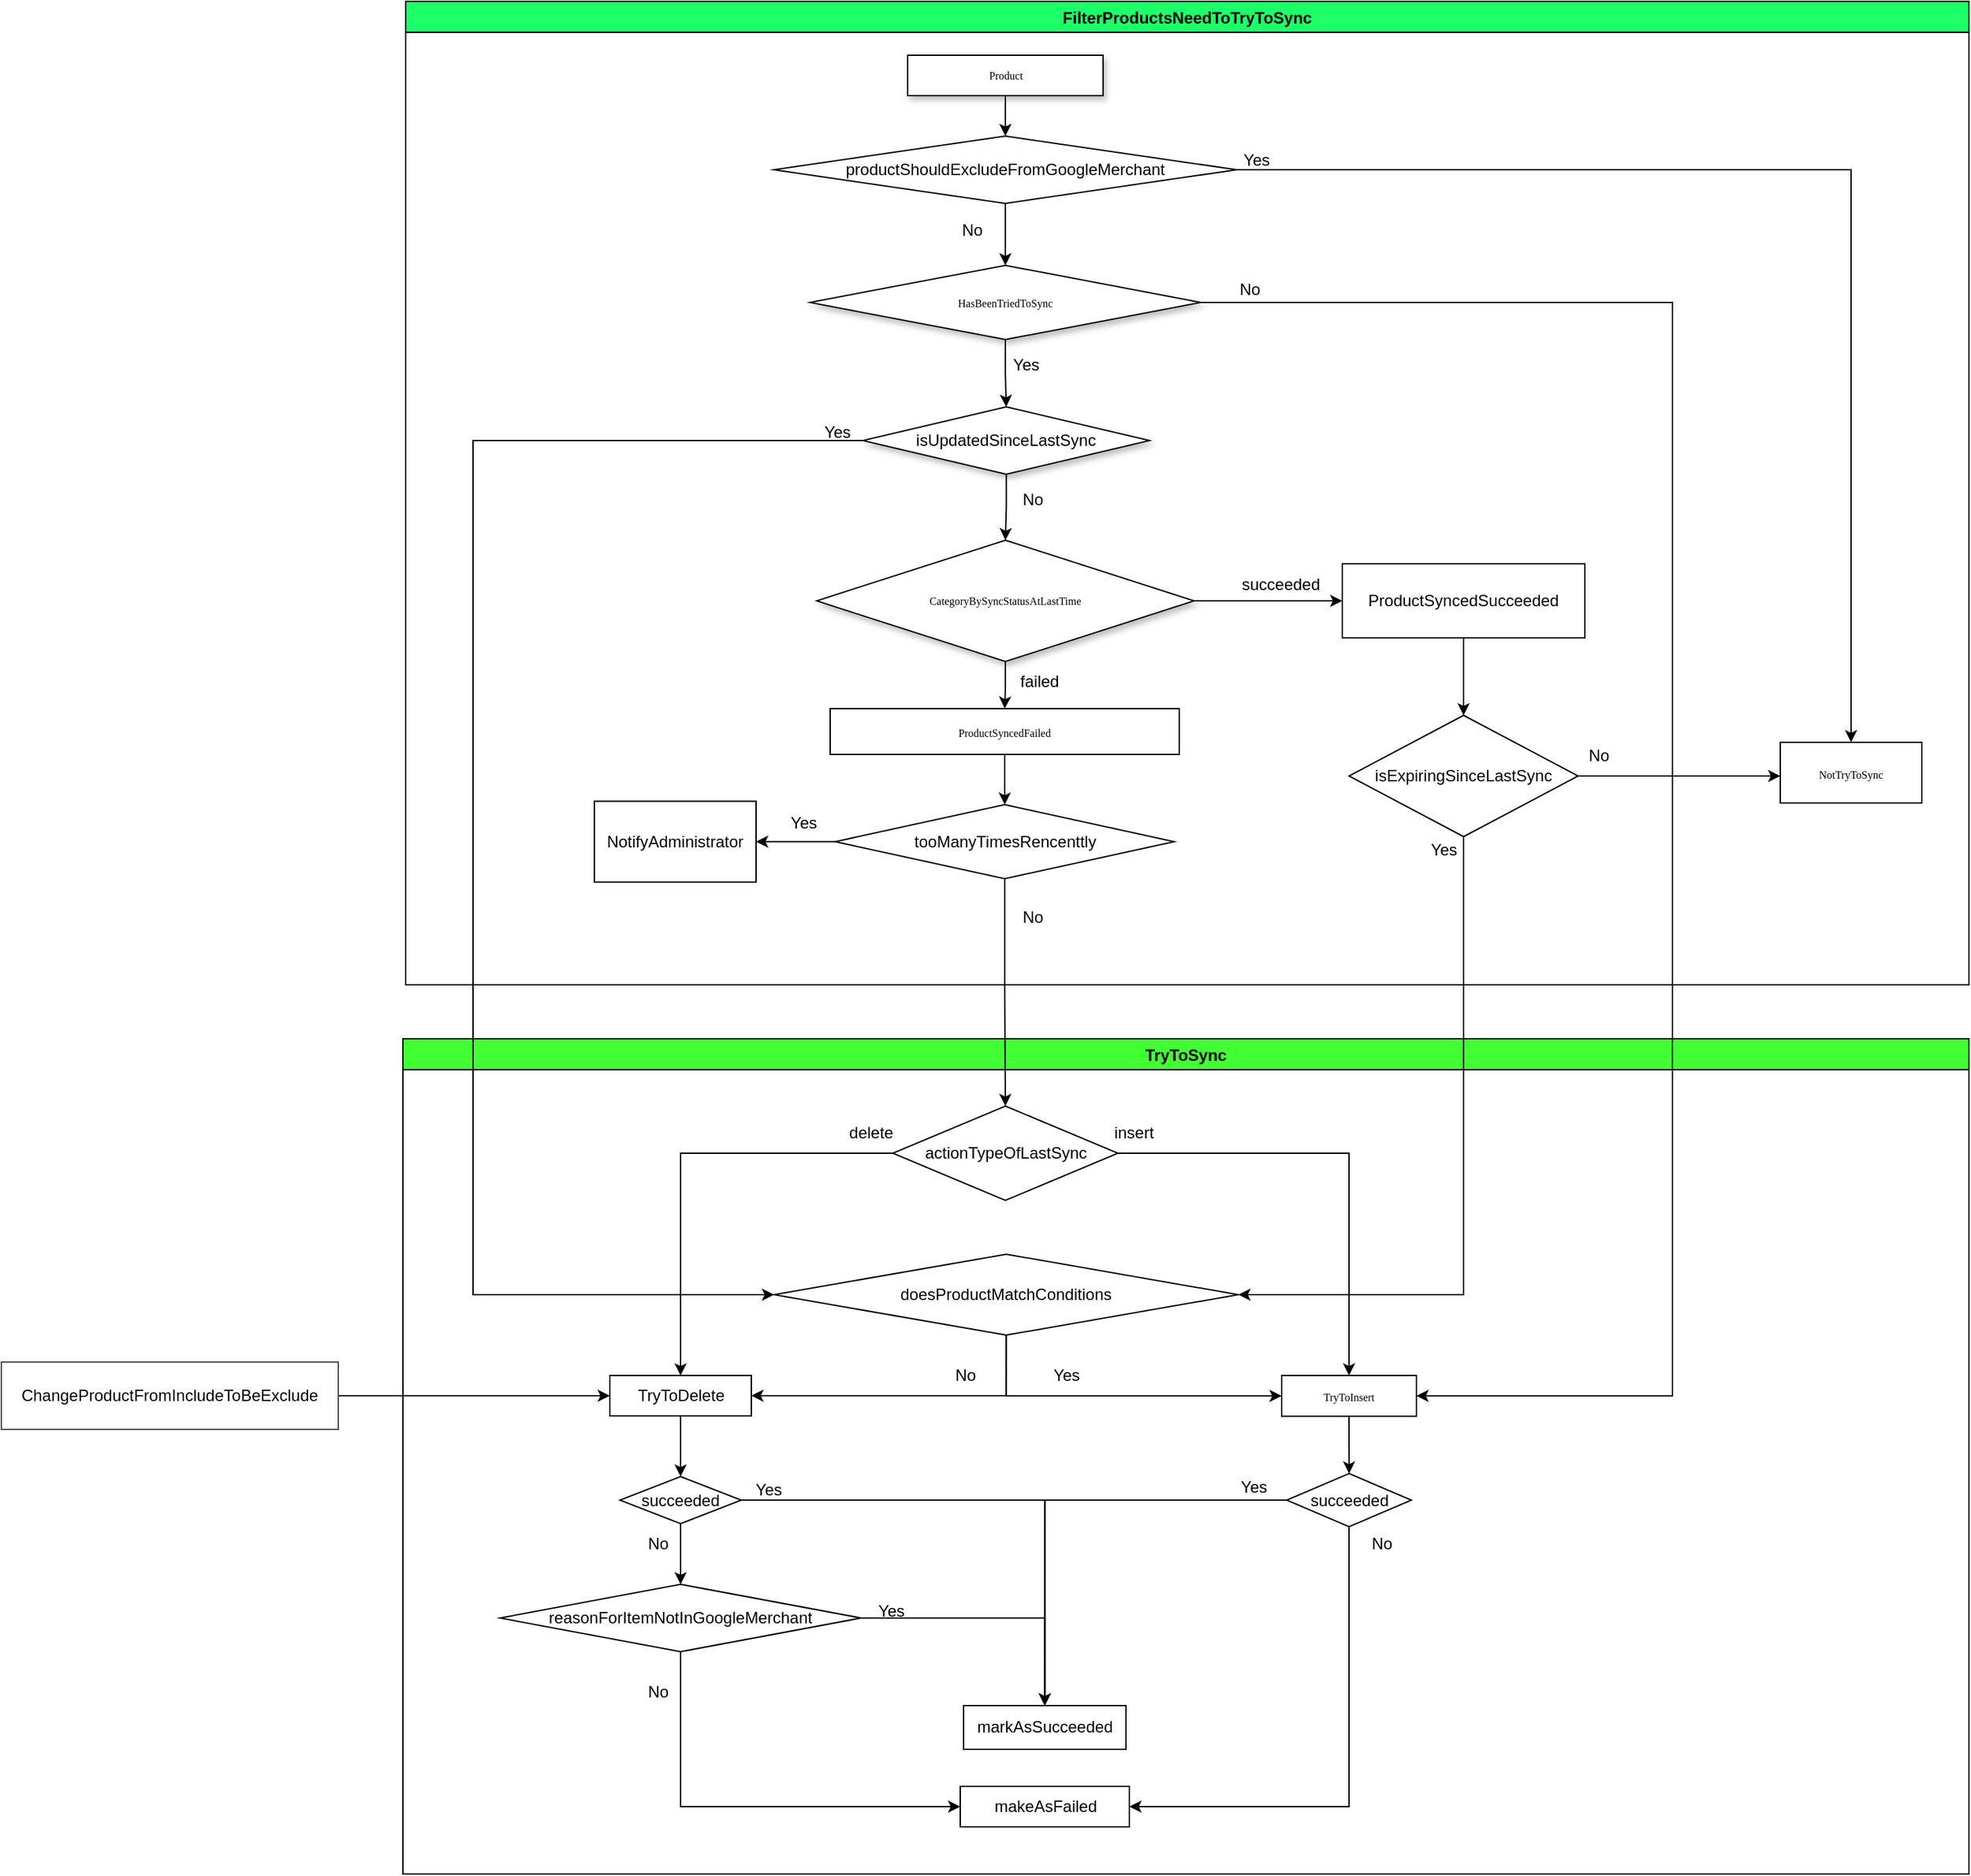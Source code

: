 <mxfile version="15.2.9" type="github">
  <diagram name="Page-1" id="edf60f1a-56cd-e834-aa8a-f176f3a09ee4">
    <mxGraphModel dx="2773" dy="831" grid="1" gridSize="10" guides="1" tooltips="1" connect="1" arrows="1" fold="1" page="1" pageScale="1" pageWidth="1100" pageHeight="850" background="none" math="0" shadow="0">
      <root>
        <mxCell id="0" />
        <mxCell id="1" parent="0" />
        <mxCell id="CbQrUeuHH6SoIER56HUJ-154" value="TryToSync" style="swimlane;shadow=0;fillColor=#41FF33;" vertex="1" parent="1">
          <mxGeometry x="168" y="1000" width="1162" height="620" as="geometry" />
        </mxCell>
        <mxCell id="CbQrUeuHH6SoIER56HUJ-128" value="delete" style="text;html=1;align=center;verticalAlign=middle;resizable=0;points=[];autosize=1;strokeColor=none;fillColor=none;" vertex="1" parent="CbQrUeuHH6SoIER56HUJ-154">
          <mxGeometry x="322" y="60" width="50" height="20" as="geometry" />
        </mxCell>
        <mxCell id="CbQrUeuHH6SoIER56HUJ-129" value="insert" style="text;html=1;align=center;verticalAlign=middle;resizable=0;points=[];autosize=1;strokeColor=none;fillColor=none;" vertex="1" parent="CbQrUeuHH6SoIER56HUJ-154">
          <mxGeometry x="522" y="60" width="40" height="20" as="geometry" />
        </mxCell>
        <mxCell id="CbQrUeuHH6SoIER56HUJ-15" value="doesProductMatchConditions" style="rhombus;whiteSpace=wrap;html=1;rounded=0;" vertex="1" parent="CbQrUeuHH6SoIER56HUJ-154">
          <mxGeometry x="275.38" y="160" width="344.5" height="60" as="geometry" />
        </mxCell>
        <mxCell id="CbQrUeuHH6SoIER56HUJ-142" style="edgeStyle=orthogonalEdgeStyle;rounded=0;orthogonalLoop=1;jettySize=auto;html=1;exitX=0.5;exitY=1;exitDx=0;exitDy=0;entryX=1;entryY=0.5;entryDx=0;entryDy=0;" edge="1" parent="CbQrUeuHH6SoIER56HUJ-154" source="CbQrUeuHH6SoIER56HUJ-15" target="CbQrUeuHH6SoIER56HUJ-34">
          <mxGeometry relative="1" as="geometry" />
        </mxCell>
        <mxCell id="CbQrUeuHH6SoIER56HUJ-50" value="reasonForItemNotInGoogleMerchant" style="rhombus;whiteSpace=wrap;html=1;rounded=0;" vertex="1" parent="CbQrUeuHH6SoIER56HUJ-154">
          <mxGeometry x="72" y="405" width="268" height="50" as="geometry" />
        </mxCell>
        <mxCell id="CbQrUeuHH6SoIER56HUJ-34" value="TryToDelete" style="whiteSpace=wrap;html=1;rounded=0;" vertex="1" parent="CbQrUeuHH6SoIER56HUJ-154">
          <mxGeometry x="153.5" y="250" width="105" height="30" as="geometry" />
        </mxCell>
        <mxCell id="CbQrUeuHH6SoIER56HUJ-81" style="edgeStyle=orthogonalEdgeStyle;rounded=0;orthogonalLoop=1;jettySize=auto;html=1;exitX=0.5;exitY=1;exitDx=0;exitDy=0;entryX=0.5;entryY=0;entryDx=0;entryDy=0;" edge="1" parent="CbQrUeuHH6SoIER56HUJ-154" source="CbQrUeuHH6SoIER56HUJ-43" target="CbQrUeuHH6SoIER56HUJ-50">
          <mxGeometry relative="1" as="geometry" />
        </mxCell>
        <mxCell id="CbQrUeuHH6SoIER56HUJ-43" value="succeeded" style="rhombus;whiteSpace=wrap;html=1;rounded=0;" vertex="1" parent="CbQrUeuHH6SoIER56HUJ-154">
          <mxGeometry x="161.0" y="325" width="90" height="35" as="geometry" />
        </mxCell>
        <mxCell id="CbQrUeuHH6SoIER56HUJ-82" style="edgeStyle=orthogonalEdgeStyle;rounded=0;orthogonalLoop=1;jettySize=auto;html=1;exitX=0.5;exitY=1;exitDx=0;exitDy=0;entryX=0.5;entryY=0;entryDx=0;entryDy=0;" edge="1" parent="CbQrUeuHH6SoIER56HUJ-154" source="CbQrUeuHH6SoIER56HUJ-34" target="CbQrUeuHH6SoIER56HUJ-43">
          <mxGeometry relative="1" as="geometry" />
        </mxCell>
        <mxCell id="CbQrUeuHH6SoIER56HUJ-146" style="edgeStyle=orthogonalEdgeStyle;rounded=0;orthogonalLoop=1;jettySize=auto;html=1;exitX=1;exitY=0.5;exitDx=0;exitDy=0;entryX=0.5;entryY=0;entryDx=0;entryDy=0;" edge="1" parent="CbQrUeuHH6SoIER56HUJ-154" source="CbQrUeuHH6SoIER56HUJ-50" target="CbQrUeuHH6SoIER56HUJ-77">
          <mxGeometry relative="1" as="geometry" />
        </mxCell>
        <mxCell id="CbQrUeuHH6SoIER56HUJ-151" style="edgeStyle=orthogonalEdgeStyle;rounded=0;orthogonalLoop=1;jettySize=auto;html=1;exitX=0.5;exitY=1;exitDx=0;exitDy=0;entryX=0;entryY=0.5;entryDx=0;entryDy=0;" edge="1" parent="CbQrUeuHH6SoIER56HUJ-154" source="CbQrUeuHH6SoIER56HUJ-50" target="CbQrUeuHH6SoIER56HUJ-56">
          <mxGeometry relative="1" as="geometry" />
        </mxCell>
        <mxCell id="CbQrUeuHH6SoIER56HUJ-56" value="makeAsFailed" style="rounded=0;whiteSpace=wrap;html=1;" vertex="1" parent="CbQrUeuHH6SoIER56HUJ-154">
          <mxGeometry x="413.5" y="555" width="125.5" height="30" as="geometry" />
        </mxCell>
        <mxCell id="CbQrUeuHH6SoIER56HUJ-77" value="markAsSucceeded" style="whiteSpace=wrap;html=1;rounded=0;" vertex="1" parent="CbQrUeuHH6SoIER56HUJ-154">
          <mxGeometry x="416" y="495" width="120.5" height="32.5" as="geometry" />
        </mxCell>
        <mxCell id="CbQrUeuHH6SoIER56HUJ-148" style="edgeStyle=orthogonalEdgeStyle;rounded=0;orthogonalLoop=1;jettySize=auto;html=1;exitX=1;exitY=0.5;exitDx=0;exitDy=0;entryX=0.5;entryY=0;entryDx=0;entryDy=0;" edge="1" parent="CbQrUeuHH6SoIER56HUJ-154" source="CbQrUeuHH6SoIER56HUJ-43" target="CbQrUeuHH6SoIER56HUJ-77">
          <mxGeometry relative="1" as="geometry" />
        </mxCell>
        <mxCell id="CbQrUeuHH6SoIER56HUJ-147" value="Yes" style="text;html=1;align=center;verticalAlign=middle;resizable=0;points=[];autosize=1;strokeColor=none;fillColor=none;" vertex="1" parent="CbQrUeuHH6SoIER56HUJ-154">
          <mxGeometry x="342.25" y="415" width="40" height="20" as="geometry" />
        </mxCell>
        <mxCell id="CbQrUeuHH6SoIER56HUJ-149" value="Yes" style="text;html=1;align=center;verticalAlign=middle;resizable=0;points=[];autosize=1;strokeColor=none;fillColor=none;" vertex="1" parent="CbQrUeuHH6SoIER56HUJ-154">
          <mxGeometry x="251" y="325" width="40" height="20" as="geometry" />
        </mxCell>
        <mxCell id="CbQrUeuHH6SoIER56HUJ-152" value="No" style="text;html=1;align=center;verticalAlign=middle;resizable=0;points=[];autosize=1;strokeColor=none;fillColor=none;" vertex="1" parent="CbQrUeuHH6SoIER56HUJ-154">
          <mxGeometry x="173.5" y="475" width="30" height="20" as="geometry" />
        </mxCell>
        <mxCell id="CbQrUeuHH6SoIER56HUJ-153" value="No" style="text;html=1;align=center;verticalAlign=middle;resizable=0;points=[];autosize=1;strokeColor=none;fillColor=none;" vertex="1" parent="CbQrUeuHH6SoIER56HUJ-154">
          <mxGeometry x="173.5" y="365" width="30" height="20" as="geometry" />
        </mxCell>
        <mxCell id="CbQrUeuHH6SoIER56HUJ-155" style="edgeStyle=orthogonalEdgeStyle;rounded=0;orthogonalLoop=1;jettySize=auto;html=1;exitX=0;exitY=0.5;exitDx=0;exitDy=0;entryX=0.5;entryY=0;entryDx=0;entryDy=0;" edge="1" parent="CbQrUeuHH6SoIER56HUJ-154" source="CbQrUeuHH6SoIER56HUJ-144" target="CbQrUeuHH6SoIER56HUJ-77">
          <mxGeometry relative="1" as="geometry" />
        </mxCell>
        <mxCell id="CbQrUeuHH6SoIER56HUJ-157" style="edgeStyle=orthogonalEdgeStyle;rounded=0;orthogonalLoop=1;jettySize=auto;html=1;exitX=0.5;exitY=1;exitDx=0;exitDy=0;entryX=1;entryY=0.5;entryDx=0;entryDy=0;" edge="1" parent="CbQrUeuHH6SoIER56HUJ-154" source="CbQrUeuHH6SoIER56HUJ-144" target="CbQrUeuHH6SoIER56HUJ-56">
          <mxGeometry relative="1" as="geometry" />
        </mxCell>
        <mxCell id="CbQrUeuHH6SoIER56HUJ-144" value="succeeded" style="rhombus;whiteSpace=wrap;html=1;rounded=0;" vertex="1" parent="CbQrUeuHH6SoIER56HUJ-154">
          <mxGeometry x="655.75" y="322.75" width="92.5" height="39.5" as="geometry" />
        </mxCell>
        <mxCell id="CbQrUeuHH6SoIER56HUJ-156" value="Yes" style="text;html=1;align=center;verticalAlign=middle;resizable=0;points=[];autosize=1;strokeColor=none;fillColor=none;" vertex="1" parent="CbQrUeuHH6SoIER56HUJ-154">
          <mxGeometry x="610.5" y="322.75" width="40" height="20" as="geometry" />
        </mxCell>
        <mxCell id="CbQrUeuHH6SoIER56HUJ-158" value="No" style="text;html=1;align=center;verticalAlign=middle;resizable=0;points=[];autosize=1;strokeColor=none;fillColor=none;" vertex="1" parent="CbQrUeuHH6SoIER56HUJ-154">
          <mxGeometry x="710.5" y="365" width="30" height="20" as="geometry" />
        </mxCell>
        <mxCell id="CbQrUeuHH6SoIER56HUJ-145" value="" style="edgeStyle=orthogonalEdgeStyle;rounded=0;orthogonalLoop=1;jettySize=auto;html=1;" edge="1" parent="CbQrUeuHH6SoIER56HUJ-154" source="CbQrUeuHH6SoIER56HUJ-93" target="CbQrUeuHH6SoIER56HUJ-144">
          <mxGeometry relative="1" as="geometry" />
        </mxCell>
        <mxCell id="CbQrUeuHH6SoIER56HUJ-93" value="&lt;span style=&quot;font-family: &amp;#34;verdana&amp;#34; ; font-size: 8px&quot;&gt;TryToInsert&lt;/span&gt;" style="rounded=0;whiteSpace=wrap;html=1;" vertex="1" parent="CbQrUeuHH6SoIER56HUJ-154">
          <mxGeometry x="652" y="250" width="100" height="30.25" as="geometry" />
        </mxCell>
        <mxCell id="CbQrUeuHH6SoIER56HUJ-143" style="edgeStyle=orthogonalEdgeStyle;rounded=0;orthogonalLoop=1;jettySize=auto;html=1;exitX=0.5;exitY=1;exitDx=0;exitDy=0;entryX=0;entryY=0.5;entryDx=0;entryDy=0;" edge="1" parent="CbQrUeuHH6SoIER56HUJ-154" source="CbQrUeuHH6SoIER56HUJ-15" target="CbQrUeuHH6SoIER56HUJ-93">
          <mxGeometry relative="1" as="geometry">
            <mxPoint x="425.25" y="230" as="sourcePoint" />
            <mxPoint x="307.5" y="400" as="targetPoint" />
          </mxGeometry>
        </mxCell>
        <mxCell id="CbQrUeuHH6SoIER56HUJ-159" value="No" style="text;html=1;align=center;verticalAlign=middle;resizable=0;points=[];autosize=1;strokeColor=none;fillColor=none;" vertex="1" parent="CbQrUeuHH6SoIER56HUJ-154">
          <mxGeometry x="402" y="240" width="30" height="20" as="geometry" />
        </mxCell>
        <mxCell id="CbQrUeuHH6SoIER56HUJ-160" value="Yes" style="text;html=1;align=center;verticalAlign=middle;resizable=0;points=[];autosize=1;strokeColor=none;fillColor=none;" vertex="1" parent="CbQrUeuHH6SoIER56HUJ-154">
          <mxGeometry x="472" y="240" width="40" height="20" as="geometry" />
        </mxCell>
        <mxCell id="EK-wam1igdU6rYTjhElC-139" style="edgeStyle=orthogonalEdgeStyle;rounded=0;orthogonalLoop=1;jettySize=auto;html=1;exitX=0.5;exitY=1;exitDx=0;exitDy=0;entryX=0.5;entryY=0;entryDx=0;entryDy=0;" parent="1" source="7Pt-dEw9oAocELptS7nf-5" target="EK-wam1igdU6rYTjhElC-64" edge="1">
          <mxGeometry relative="1" as="geometry" />
        </mxCell>
        <mxCell id="CbQrUeuHH6SoIER56HUJ-123" value="" style="edgeStyle=orthogonalEdgeStyle;rounded=0;orthogonalLoop=1;jettySize=auto;html=1;entryX=1;entryY=0.5;entryDx=0;entryDy=0;" edge="1" parent="1" source="7Pt-dEw9oAocELptS7nf-5" target="CbQrUeuHH6SoIER56HUJ-93">
          <mxGeometry relative="1" as="geometry">
            <mxPoint x="925" y="453.5" as="targetPoint" />
            <Array as="points">
              <mxPoint x="1110" y="454" />
              <mxPoint x="1110" y="1265" />
            </Array>
          </mxGeometry>
        </mxCell>
        <mxCell id="7Pt-dEw9oAocELptS7nf-5" value="&lt;span&gt;HasBeenTriedToSync&lt;/span&gt;" style="rhombus;whiteSpace=wrap;html=1;rounded=0;shadow=1;labelBackgroundColor=none;strokeWidth=1;fontFamily=Verdana;fontSize=8;align=center;" parent="1" vertex="1">
          <mxGeometry x="470" y="426" width="290" height="55" as="geometry" />
        </mxCell>
        <mxCell id="7Pt-dEw9oAocELptS7nf-24" value="" style="edgeStyle=orthogonalEdgeStyle;rounded=0;orthogonalLoop=1;jettySize=auto;html=1;" parent="1" edge="1">
          <mxGeometry relative="1" as="geometry">
            <mxPoint x="1370" y="690" as="targetPoint" />
          </mxGeometry>
        </mxCell>
        <mxCell id="EK-wam1igdU6rYTjhElC-19" value="No" style="text;html=1;align=center;verticalAlign=middle;resizable=0;points=[];autosize=1;strokeColor=none;fillColor=none;" parent="1" vertex="1">
          <mxGeometry x="781" y="433.5" width="30" height="20" as="geometry" />
        </mxCell>
        <mxCell id="EK-wam1igdU6rYTjhElC-20" value="Yes" style="text;html=1;align=center;verticalAlign=middle;resizable=0;points=[];autosize=1;strokeColor=none;fillColor=none;" parent="1" vertex="1">
          <mxGeometry x="610" y="490" width="40" height="20" as="geometry" />
        </mxCell>
        <mxCell id="EK-wam1igdU6rYTjhElC-71" value="" style="edgeStyle=orthogonalEdgeStyle;rounded=0;orthogonalLoop=1;jettySize=auto;html=1;entryX=0.5;entryY=0;entryDx=0;entryDy=0;" parent="1" source="EK-wam1igdU6rYTjhElC-64" target="EK-wam1igdU6rYTjhElC-99" edge="1">
          <mxGeometry relative="1" as="geometry">
            <mxPoint x="615.6" y="631" as="targetPoint" />
          </mxGeometry>
        </mxCell>
        <mxCell id="CbQrUeuHH6SoIER56HUJ-135" style="edgeStyle=orthogonalEdgeStyle;rounded=0;orthogonalLoop=1;jettySize=auto;html=1;exitX=0;exitY=0.5;exitDx=0;exitDy=0;entryX=0;entryY=0.5;entryDx=0;entryDy=0;" edge="1" parent="1" source="EK-wam1igdU6rYTjhElC-64" target="CbQrUeuHH6SoIER56HUJ-15">
          <mxGeometry relative="1" as="geometry">
            <Array as="points">
              <mxPoint x="220" y="556" />
              <mxPoint x="220" y="1190" />
            </Array>
          </mxGeometry>
        </mxCell>
        <mxCell id="EK-wam1igdU6rYTjhElC-64" value="&lt;span style=&quot;font-family: &amp;#34;helvetica&amp;#34; ; font-size: 12px&quot;&gt;isUpdatedSinceLastSync&lt;/span&gt;" style="rhombus;whiteSpace=wrap;html=1;rounded=0;shadow=1;fontFamily=Verdana;fontSize=8;strokeWidth=1;" parent="1" vertex="1">
          <mxGeometry x="509.25" y="531" width="212.75" height="50" as="geometry" />
        </mxCell>
        <mxCell id="EK-wam1igdU6rYTjhElC-91" style="edgeStyle=orthogonalEdgeStyle;rounded=0;orthogonalLoop=1;jettySize=auto;html=1;exitX=1;exitY=0.5;exitDx=0;exitDy=0;entryX=0;entryY=0.5;entryDx=0;entryDy=0;" parent="1" source="EK-wam1igdU6rYTjhElC-99" target="EK-wam1igdU6rYTjhElC-74" edge="1">
          <mxGeometry relative="1" as="geometry" />
        </mxCell>
        <mxCell id="EK-wam1igdU6rYTjhElC-100" value="" style="edgeStyle=orthogonalEdgeStyle;rounded=0;orthogonalLoop=1;jettySize=auto;html=1;" parent="1" target="EK-wam1igdU6rYTjhElC-99" edge="1">
          <mxGeometry relative="1" as="geometry">
            <mxPoint x="615.6" y="630" as="sourcePoint" />
          </mxGeometry>
        </mxCell>
        <mxCell id="EK-wam1igdU6rYTjhElC-109" value="" style="edgeStyle=orthogonalEdgeStyle;rounded=0;orthogonalLoop=1;jettySize=auto;html=1;" parent="1" source="EK-wam1igdU6rYTjhElC-75" target="EK-wam1igdU6rYTjhElC-108" edge="1">
          <mxGeometry relative="1" as="geometry" />
        </mxCell>
        <mxCell id="EK-wam1igdU6rYTjhElC-75" value="&lt;span style=&quot;font-family: &amp;#34;verdana&amp;#34; ; font-size: 8px&quot;&gt;ProductSyncedFailed&lt;/span&gt;" style="rounded=0;whiteSpace=wrap;html=1;" parent="1" vertex="1">
          <mxGeometry x="485" y="755" width="259" height="34" as="geometry" />
        </mxCell>
        <mxCell id="EK-wam1igdU6rYTjhElC-102" style="edgeStyle=orthogonalEdgeStyle;rounded=0;orthogonalLoop=1;jettySize=auto;html=1;exitX=0.5;exitY=1;exitDx=0;exitDy=0;" parent="1" source="EK-wam1igdU6rYTjhElC-99" target="EK-wam1igdU6rYTjhElC-75" edge="1">
          <mxGeometry relative="1" as="geometry" />
        </mxCell>
        <mxCell id="EK-wam1igdU6rYTjhElC-99" value="CategoryBySyncStatusAtLastTime" style="rhombus;whiteSpace=wrap;html=1;rounded=0;shadow=1;fontFamily=Verdana;fontSize=8;strokeWidth=1;" parent="1" vertex="1">
          <mxGeometry x="475" y="630" width="280" height="90" as="geometry" />
        </mxCell>
        <mxCell id="EK-wam1igdU6rYTjhElC-101" value="succeeded" style="text;html=1;align=center;verticalAlign=middle;resizable=0;points=[];autosize=1;strokeColor=none;fillColor=none;" parent="1" vertex="1">
          <mxGeometry x="784" y="653.25" width="70" height="20" as="geometry" />
        </mxCell>
        <mxCell id="EK-wam1igdU6rYTjhElC-103" value="failed" style="text;html=1;align=center;verticalAlign=middle;resizable=0;points=[];autosize=1;strokeColor=none;fillColor=none;" parent="1" vertex="1">
          <mxGeometry x="620" y="725" width="40" height="20" as="geometry" />
        </mxCell>
        <mxCell id="EK-wam1igdU6rYTjhElC-133" style="edgeStyle=orthogonalEdgeStyle;rounded=0;orthogonalLoop=1;jettySize=auto;html=1;exitX=0;exitY=0.5;exitDx=0;exitDy=0;entryX=1;entryY=0.5;entryDx=0;entryDy=0;" parent="1" source="EK-wam1igdU6rYTjhElC-108" target="EK-wam1igdU6rYTjhElC-116" edge="1">
          <mxGeometry relative="1" as="geometry" />
        </mxCell>
        <mxCell id="CbQrUeuHH6SoIER56HUJ-98" value="" style="edgeStyle=orthogonalEdgeStyle;rounded=0;orthogonalLoop=1;jettySize=auto;html=1;" edge="1" parent="1" source="EK-wam1igdU6rYTjhElC-108" target="CbQrUeuHH6SoIER56HUJ-97">
          <mxGeometry relative="1" as="geometry" />
        </mxCell>
        <mxCell id="EK-wam1igdU6rYTjhElC-108" value="tooManyTimesRencenttly" style="rhombus;whiteSpace=wrap;html=1;rounded=0;" parent="1" vertex="1">
          <mxGeometry x="488.75" y="826.25" width="251.5" height="55" as="geometry" />
        </mxCell>
        <mxCell id="EK-wam1igdU6rYTjhElC-116" value="NotifyAdministrator" style="rounded=0;whiteSpace=wrap;html=1;" parent="1" vertex="1">
          <mxGeometry x="310" y="823.75" width="120" height="60" as="geometry" />
        </mxCell>
        <mxCell id="EK-wam1igdU6rYTjhElC-122" value="No" style="text;html=1;align=center;verticalAlign=middle;resizable=0;points=[];autosize=1;strokeColor=none;fillColor=none;" parent="1" vertex="1">
          <mxGeometry x="620" y="900" width="30" height="20" as="geometry" />
        </mxCell>
        <mxCell id="EK-wam1igdU6rYTjhElC-123" value="Yes" style="text;html=1;align=center;verticalAlign=middle;resizable=0;points=[];autosize=1;strokeColor=none;fillColor=none;" parent="1" vertex="1">
          <mxGeometry x="445" y="830" width="40" height="20" as="geometry" />
        </mxCell>
        <mxCell id="EK-wam1igdU6rYTjhElC-140" value="No" style="text;html=1;align=center;verticalAlign=middle;resizable=0;points=[];autosize=1;strokeColor=none;fillColor=none;" parent="1" vertex="1">
          <mxGeometry x="620" y="590" width="30" height="20" as="geometry" />
        </mxCell>
        <mxCell id="CbQrUeuHH6SoIER56HUJ-7" value="FilterProductsNeedToTryToSync" style="swimlane;fillColor=#1CFF68;" vertex="1" parent="1">
          <mxGeometry x="170" y="230" width="1160" height="730" as="geometry" />
        </mxCell>
        <mxCell id="CbQrUeuHH6SoIER56HUJ-134" style="edgeStyle=orthogonalEdgeStyle;rounded=0;orthogonalLoop=1;jettySize=auto;html=1;exitX=1;exitY=0.5;exitDx=0;exitDy=0;entryX=0.5;entryY=0;entryDx=0;entryDy=0;" edge="1" parent="CbQrUeuHH6SoIER56HUJ-7" source="CbQrUeuHH6SoIER56HUJ-58" target="EK-wam1igdU6rYTjhElC-120">
          <mxGeometry relative="1" as="geometry" />
        </mxCell>
        <mxCell id="CbQrUeuHH6SoIER56HUJ-58" value="productShouldExcludeFromGoogleMerchant" style="rhombus;whiteSpace=wrap;html=1;rounded=0;" vertex="1" parent="CbQrUeuHH6SoIER56HUJ-7">
          <mxGeometry x="273.22" y="100" width="343.56" height="50" as="geometry" />
        </mxCell>
        <mxCell id="CbQrUeuHH6SoIER56HUJ-70" style="edgeStyle=orthogonalEdgeStyle;rounded=0;orthogonalLoop=1;jettySize=auto;html=1;exitX=0.5;exitY=1;exitDx=0;exitDy=0;" edge="1" parent="CbQrUeuHH6SoIER56HUJ-7" source="7Pt-dEw9oAocELptS7nf-1" target="CbQrUeuHH6SoIER56HUJ-58">
          <mxGeometry relative="1" as="geometry" />
        </mxCell>
        <mxCell id="7Pt-dEw9oAocELptS7nf-1" value="Product" style="whiteSpace=wrap;html=1;rounded=0;shadow=1;labelBackgroundColor=none;strokeWidth=1;fontFamily=Verdana;fontSize=8;align=center;" parent="CbQrUeuHH6SoIER56HUJ-7" vertex="1">
          <mxGeometry x="372.5" y="40" width="145" height="30" as="geometry" />
        </mxCell>
        <mxCell id="EK-wam1igdU6rYTjhElC-120" value="&#xa;&#xa;&lt;span style=&quot;color: rgb(0, 0, 0); font-family: verdana; font-size: 8px; font-style: normal; font-weight: 400; letter-spacing: normal; text-align: center; text-indent: 0px; text-transform: none; word-spacing: 0px; background-color: rgb(248, 249, 250); display: inline; float: none;&quot;&gt;NotTryToSync&lt;/span&gt;&#xa;&#xa;" style="rounded=0;whiteSpace=wrap;html=1;" parent="CbQrUeuHH6SoIER56HUJ-7" vertex="1">
          <mxGeometry x="1020" y="550" width="105" height="45" as="geometry" />
        </mxCell>
        <mxCell id="CbQrUeuHH6SoIER56HUJ-68" value="Yes" style="text;html=1;align=center;verticalAlign=middle;resizable=0;points=[];autosize=1;strokeColor=none;fillColor=none;" vertex="1" parent="CbQrUeuHH6SoIER56HUJ-7">
          <mxGeometry x="750" y="620" width="40" height="20" as="geometry" />
        </mxCell>
        <mxCell id="CbQrUeuHH6SoIER56HUJ-66" value="No" style="text;html=1;align=center;verticalAlign=middle;resizable=0;points=[];autosize=1;strokeColor=none;fillColor=none;" vertex="1" parent="CbQrUeuHH6SoIER56HUJ-7">
          <mxGeometry x="870" y="550" width="30" height="20" as="geometry" />
        </mxCell>
        <mxCell id="EK-wam1igdU6rYTjhElC-80" value="isExpiringSinceLastSync" style="rhombus;whiteSpace=wrap;html=1;" parent="CbQrUeuHH6SoIER56HUJ-7" vertex="1">
          <mxGeometry x="700" y="530" width="170" height="90" as="geometry" />
        </mxCell>
        <mxCell id="EK-wam1igdU6rYTjhElC-121" style="edgeStyle=orthogonalEdgeStyle;rounded=0;orthogonalLoop=1;jettySize=auto;html=1;exitX=1;exitY=0.5;exitDx=0;exitDy=0;" parent="CbQrUeuHH6SoIER56HUJ-7" source="EK-wam1igdU6rYTjhElC-80" target="EK-wam1igdU6rYTjhElC-120" edge="1">
          <mxGeometry relative="1" as="geometry">
            <mxPoint x="860" y="610" as="sourcePoint" />
            <Array as="points">
              <mxPoint x="1120" y="575" />
              <mxPoint x="1120" y="575" />
            </Array>
          </mxGeometry>
        </mxCell>
        <mxCell id="EK-wam1igdU6rYTjhElC-74" value="ProductSyncedSucceeded" style="rounded=0;whiteSpace=wrap;html=1;" parent="CbQrUeuHH6SoIER56HUJ-7" vertex="1">
          <mxGeometry x="695" y="417.5" width="180" height="55" as="geometry" />
        </mxCell>
        <mxCell id="EK-wam1igdU6rYTjhElC-83" style="edgeStyle=orthogonalEdgeStyle;rounded=0;orthogonalLoop=1;jettySize=auto;html=1;exitX=0.5;exitY=1;exitDx=0;exitDy=0;entryX=0.5;entryY=0;entryDx=0;entryDy=0;" parent="CbQrUeuHH6SoIER56HUJ-7" source="EK-wam1igdU6rYTjhElC-74" target="EK-wam1igdU6rYTjhElC-80" edge="1">
          <mxGeometry relative="1" as="geometry" />
        </mxCell>
        <mxCell id="EK-wam1igdU6rYTjhElC-82" value="Yes" style="text;html=1;align=center;verticalAlign=middle;resizable=0;points=[];autosize=1;strokeColor=none;fillColor=none;" parent="CbQrUeuHH6SoIER56HUJ-7" vertex="1">
          <mxGeometry x="300" y="310" width="40" height="20" as="geometry" />
        </mxCell>
        <mxCell id="CbQrUeuHH6SoIER56HUJ-161" value="Yes" style="text;html=1;align=center;verticalAlign=middle;resizable=0;points=[];autosize=1;strokeColor=none;fillColor=none;" vertex="1" parent="CbQrUeuHH6SoIER56HUJ-7">
          <mxGeometry x="610.78" y="108" width="40" height="20" as="geometry" />
        </mxCell>
        <mxCell id="CbQrUeuHH6SoIER56HUJ-168" value="No" style="text;html=1;align=center;verticalAlign=middle;resizable=0;points=[];autosize=1;strokeColor=none;fillColor=none;" vertex="1" parent="CbQrUeuHH6SoIER56HUJ-7">
          <mxGeometry x="405" y="160" width="30" height="20" as="geometry" />
        </mxCell>
        <mxCell id="CbQrUeuHH6SoIER56HUJ-137" style="edgeStyle=orthogonalEdgeStyle;rounded=0;orthogonalLoop=1;jettySize=auto;html=1;exitX=0.5;exitY=1;exitDx=0;exitDy=0;entryX=1;entryY=0.5;entryDx=0;entryDy=0;" edge="1" parent="1" source="EK-wam1igdU6rYTjhElC-80" target="CbQrUeuHH6SoIER56HUJ-15">
          <mxGeometry relative="1" as="geometry" />
        </mxCell>
        <mxCell id="CbQrUeuHH6SoIER56HUJ-139" style="edgeStyle=orthogonalEdgeStyle;rounded=0;orthogonalLoop=1;jettySize=auto;html=1;exitX=0;exitY=0.5;exitDx=0;exitDy=0;entryX=0.5;entryY=0;entryDx=0;entryDy=0;" edge="1" parent="1" source="CbQrUeuHH6SoIER56HUJ-97" target="CbQrUeuHH6SoIER56HUJ-34">
          <mxGeometry relative="1" as="geometry" />
        </mxCell>
        <mxCell id="CbQrUeuHH6SoIER56HUJ-140" style="edgeStyle=orthogonalEdgeStyle;rounded=0;orthogonalLoop=1;jettySize=auto;html=1;exitX=1;exitY=0.5;exitDx=0;exitDy=0;entryX=0.5;entryY=0;entryDx=0;entryDy=0;" edge="1" parent="1" source="CbQrUeuHH6SoIER56HUJ-97" target="CbQrUeuHH6SoIER56HUJ-93">
          <mxGeometry relative="1" as="geometry" />
        </mxCell>
        <mxCell id="CbQrUeuHH6SoIER56HUJ-97" value="actionTypeOfLastSync" style="rhombus;whiteSpace=wrap;html=1;rounded=0;" vertex="1" parent="1">
          <mxGeometry x="531.5" y="1050" width="167" height="70" as="geometry" />
        </mxCell>
        <mxCell id="CbQrUeuHH6SoIER56HUJ-166" style="edgeStyle=orthogonalEdgeStyle;rounded=0;orthogonalLoop=1;jettySize=auto;html=1;exitX=1;exitY=0.5;exitDx=0;exitDy=0;entryX=0;entryY=0.5;entryDx=0;entryDy=0;" edge="1" parent="1" source="CbQrUeuHH6SoIER56HUJ-164" target="CbQrUeuHH6SoIER56HUJ-34">
          <mxGeometry relative="1" as="geometry" />
        </mxCell>
        <mxCell id="CbQrUeuHH6SoIER56HUJ-164" value="ChangeProductFromIncludeToBeExclude" style="rounded=0;whiteSpace=wrap;html=1;shadow=0;strokeColor=#4D4D4D;fillColor=#FFFFFF;" vertex="1" parent="1">
          <mxGeometry x="-130" y="1240" width="250" height="50" as="geometry" />
        </mxCell>
        <mxCell id="CbQrUeuHH6SoIER56HUJ-167" style="edgeStyle=orthogonalEdgeStyle;rounded=0;orthogonalLoop=1;jettySize=auto;html=1;exitX=0.5;exitY=1;exitDx=0;exitDy=0;entryX=0.5;entryY=0;entryDx=0;entryDy=0;" edge="1" parent="1" source="CbQrUeuHH6SoIER56HUJ-58" target="7Pt-dEw9oAocELptS7nf-5">
          <mxGeometry relative="1" as="geometry" />
        </mxCell>
      </root>
    </mxGraphModel>
  </diagram>
</mxfile>
